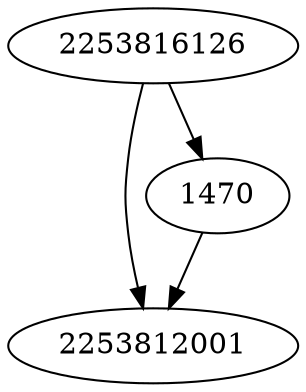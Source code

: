 strict digraph  {
2253812001;
1470;
2253816126;
1470 -> 2253812001;
2253816126 -> 2253812001;
2253816126 -> 1470;
}
